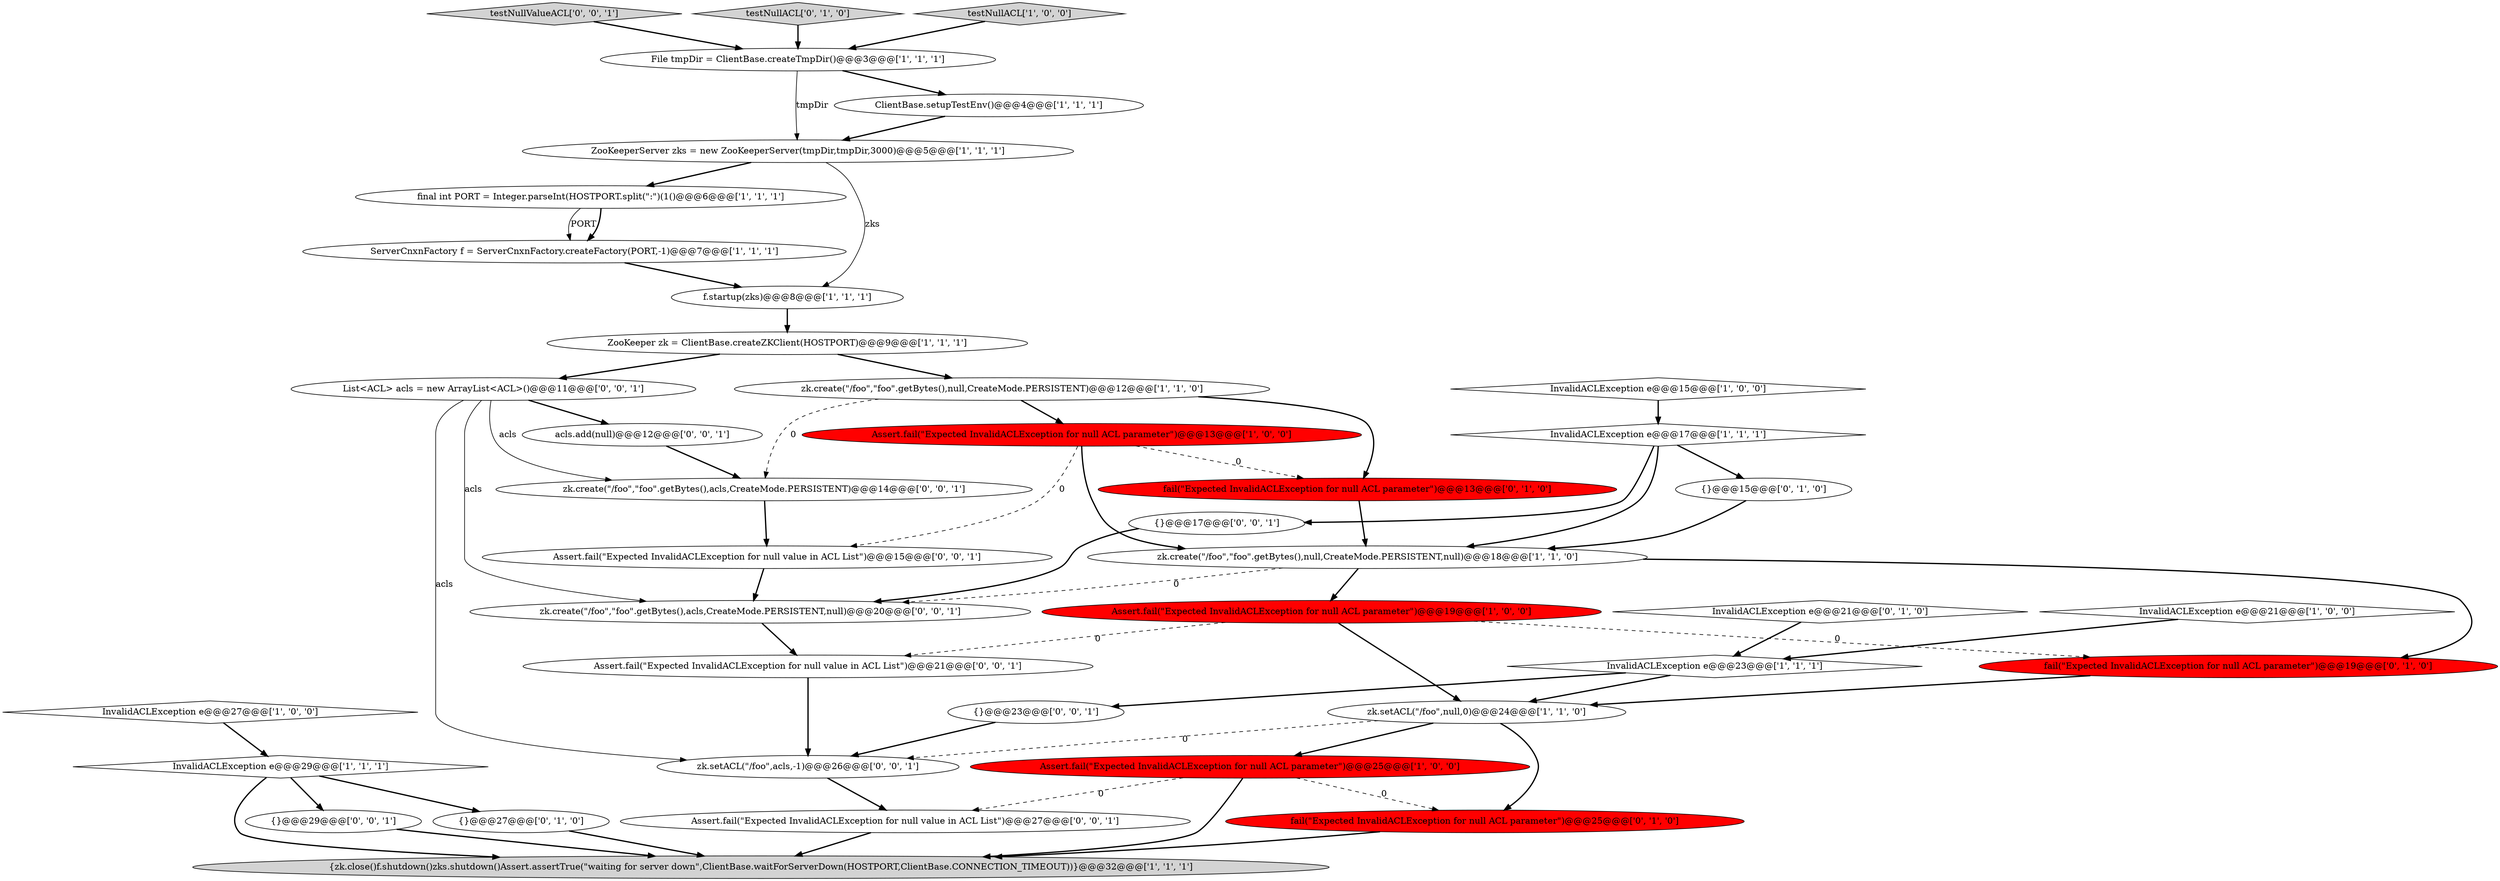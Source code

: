 digraph {
38 [style = filled, label = "testNullValueACL['0', '0', '1']", fillcolor = lightgray, shape = diamond image = "AAA0AAABBB3BBB"];
12 [style = filled, label = "InvalidACLException e@@@23@@@['1', '1', '1']", fillcolor = white, shape = diamond image = "AAA0AAABBB1BBB"];
18 [style = filled, label = "ServerCnxnFactory f = ServerCnxnFactory.createFactory(PORT,-1)@@@7@@@['1', '1', '1']", fillcolor = white, shape = ellipse image = "AAA0AAABBB1BBB"];
14 [style = filled, label = "File tmpDir = ClientBase.createTmpDir()@@@3@@@['1', '1', '1']", fillcolor = white, shape = ellipse image = "AAA0AAABBB1BBB"];
23 [style = filled, label = "testNullACL['0', '1', '0']", fillcolor = lightgray, shape = diamond image = "AAA0AAABBB2BBB"];
17 [style = filled, label = "InvalidACLException e@@@27@@@['1', '0', '0']", fillcolor = white, shape = diamond image = "AAA0AAABBB1BBB"];
25 [style = filled, label = "fail(\"Expected InvalidACLException for null ACL parameter\")@@@13@@@['0', '1', '0']", fillcolor = red, shape = ellipse image = "AAA1AAABBB2BBB"];
36 [style = filled, label = "{}@@@29@@@['0', '0', '1']", fillcolor = white, shape = ellipse image = "AAA0AAABBB3BBB"];
37 [style = filled, label = "zk.create(\"/foo\",\"foo\".getBytes(),acls,CreateMode.PERSISTENT)@@@14@@@['0', '0', '1']", fillcolor = white, shape = ellipse image = "AAA0AAABBB3BBB"];
4 [style = filled, label = "zk.create(\"/foo\",\"foo\".getBytes(),null,CreateMode.PERSISTENT)@@@12@@@['1', '1', '0']", fillcolor = white, shape = ellipse image = "AAA0AAABBB1BBB"];
13 [style = filled, label = "final int PORT = Integer.parseInt(HOSTPORT.split(\":\")(1()@@@6@@@['1', '1', '1']", fillcolor = white, shape = ellipse image = "AAA0AAABBB1BBB"];
22 [style = filled, label = "{}@@@27@@@['0', '1', '0']", fillcolor = white, shape = ellipse image = "AAA0AAABBB2BBB"];
9 [style = filled, label = "InvalidACLException e@@@17@@@['1', '1', '1']", fillcolor = white, shape = diamond image = "AAA0AAABBB1BBB"];
20 [style = filled, label = "f.startup(zks)@@@8@@@['1', '1', '1']", fillcolor = white, shape = ellipse image = "AAA0AAABBB1BBB"];
24 [style = filled, label = "{}@@@15@@@['0', '1', '0']", fillcolor = white, shape = ellipse image = "AAA0AAABBB2BBB"];
21 [style = filled, label = "InvalidACLException e@@@21@@@['0', '1', '0']", fillcolor = white, shape = diamond image = "AAA0AAABBB2BBB"];
0 [style = filled, label = "ZooKeeper zk = ClientBase.createZKClient(HOSTPORT)@@@9@@@['1', '1', '1']", fillcolor = white, shape = ellipse image = "AAA0AAABBB1BBB"];
29 [style = filled, label = "Assert.fail(\"Expected InvalidACLException for null value in ACL List\")@@@21@@@['0', '0', '1']", fillcolor = white, shape = ellipse image = "AAA0AAABBB3BBB"];
31 [style = filled, label = "zk.create(\"/foo\",\"foo\".getBytes(),acls,CreateMode.PERSISTENT,null)@@@20@@@['0', '0', '1']", fillcolor = white, shape = ellipse image = "AAA0AAABBB3BBB"];
34 [style = filled, label = "acls.add(null)@@@12@@@['0', '0', '1']", fillcolor = white, shape = ellipse image = "AAA0AAABBB3BBB"];
5 [style = filled, label = "InvalidACLException e@@@15@@@['1', '0', '0']", fillcolor = white, shape = diamond image = "AAA0AAABBB1BBB"];
19 [style = filled, label = "InvalidACLException e@@@29@@@['1', '1', '1']", fillcolor = white, shape = diamond image = "AAA0AAABBB1BBB"];
3 [style = filled, label = "Assert.fail(\"Expected InvalidACLException for null ACL parameter\")@@@13@@@['1', '0', '0']", fillcolor = red, shape = ellipse image = "AAA1AAABBB1BBB"];
16 [style = filled, label = "ZooKeeperServer zks = new ZooKeeperServer(tmpDir,tmpDir,3000)@@@5@@@['1', '1', '1']", fillcolor = white, shape = ellipse image = "AAA0AAABBB1BBB"];
28 [style = filled, label = "List<ACL> acls = new ArrayList<ACL>()@@@11@@@['0', '0', '1']", fillcolor = white, shape = ellipse image = "AAA0AAABBB3BBB"];
30 [style = filled, label = "{}@@@23@@@['0', '0', '1']", fillcolor = white, shape = ellipse image = "AAA0AAABBB3BBB"];
35 [style = filled, label = "zk.setACL(\"/foo\",acls,-1)@@@26@@@['0', '0', '1']", fillcolor = white, shape = ellipse image = "AAA0AAABBB3BBB"];
39 [style = filled, label = "Assert.fail(\"Expected InvalidACLException for null value in ACL List\")@@@27@@@['0', '0', '1']", fillcolor = white, shape = ellipse image = "AAA0AAABBB3BBB"];
27 [style = filled, label = "fail(\"Expected InvalidACLException for null ACL parameter\")@@@19@@@['0', '1', '0']", fillcolor = red, shape = ellipse image = "AAA1AAABBB2BBB"];
1 [style = filled, label = "zk.setACL(\"/foo\",null,0)@@@24@@@['1', '1', '0']", fillcolor = white, shape = ellipse image = "AAA0AAABBB1BBB"];
6 [style = filled, label = "Assert.fail(\"Expected InvalidACLException for null ACL parameter\")@@@25@@@['1', '0', '0']", fillcolor = red, shape = ellipse image = "AAA1AAABBB1BBB"];
26 [style = filled, label = "fail(\"Expected InvalidACLException for null ACL parameter\")@@@25@@@['0', '1', '0']", fillcolor = red, shape = ellipse image = "AAA1AAABBB2BBB"];
33 [style = filled, label = "Assert.fail(\"Expected InvalidACLException for null value in ACL List\")@@@15@@@['0', '0', '1']", fillcolor = white, shape = ellipse image = "AAA0AAABBB3BBB"];
2 [style = filled, label = "testNullACL['1', '0', '0']", fillcolor = lightgray, shape = diamond image = "AAA0AAABBB1BBB"];
15 [style = filled, label = "ClientBase.setupTestEnv()@@@4@@@['1', '1', '1']", fillcolor = white, shape = ellipse image = "AAA0AAABBB1BBB"];
8 [style = filled, label = "InvalidACLException e@@@21@@@['1', '0', '0']", fillcolor = white, shape = diamond image = "AAA0AAABBB1BBB"];
11 [style = filled, label = "Assert.fail(\"Expected InvalidACLException for null ACL parameter\")@@@19@@@['1', '0', '0']", fillcolor = red, shape = ellipse image = "AAA1AAABBB1BBB"];
32 [style = filled, label = "{}@@@17@@@['0', '0', '1']", fillcolor = white, shape = ellipse image = "AAA0AAABBB3BBB"];
7 [style = filled, label = "{zk.close()f.shutdown()zks.shutdown()Assert.assertTrue(\"waiting for server down\",ClientBase.waitForServerDown(HOSTPORT,ClientBase.CONNECTION_TIMEOUT))}@@@32@@@['1', '1', '1']", fillcolor = lightgray, shape = ellipse image = "AAA0AAABBB1BBB"];
10 [style = filled, label = "zk.create(\"/foo\",\"foo\".getBytes(),null,CreateMode.PERSISTENT,null)@@@18@@@['1', '1', '0']", fillcolor = white, shape = ellipse image = "AAA0AAABBB1BBB"];
24->10 [style = bold, label=""];
4->3 [style = bold, label=""];
16->13 [style = bold, label=""];
27->1 [style = bold, label=""];
26->7 [style = bold, label=""];
1->35 [style = dashed, label="0"];
5->9 [style = bold, label=""];
4->25 [style = bold, label=""];
28->34 [style = bold, label=""];
11->1 [style = bold, label=""];
3->33 [style = dashed, label="0"];
10->27 [style = bold, label=""];
28->35 [style = solid, label="acls"];
20->0 [style = bold, label=""];
9->32 [style = bold, label=""];
35->39 [style = bold, label=""];
10->31 [style = dashed, label="0"];
11->29 [style = dashed, label="0"];
28->31 [style = solid, label="acls"];
31->29 [style = bold, label=""];
12->30 [style = bold, label=""];
19->36 [style = bold, label=""];
9->10 [style = bold, label=""];
1->26 [style = bold, label=""];
15->16 [style = bold, label=""];
12->1 [style = bold, label=""];
13->18 [style = solid, label="PORT"];
17->19 [style = bold, label=""];
22->7 [style = bold, label=""];
38->14 [style = bold, label=""];
21->12 [style = bold, label=""];
23->14 [style = bold, label=""];
3->10 [style = bold, label=""];
18->20 [style = bold, label=""];
1->6 [style = bold, label=""];
30->35 [style = bold, label=""];
34->37 [style = bold, label=""];
39->7 [style = bold, label=""];
14->16 [style = solid, label="tmpDir"];
0->4 [style = bold, label=""];
36->7 [style = bold, label=""];
6->26 [style = dashed, label="0"];
2->14 [style = bold, label=""];
33->31 [style = bold, label=""];
16->20 [style = solid, label="zks"];
25->10 [style = bold, label=""];
14->15 [style = bold, label=""];
28->37 [style = solid, label="acls"];
29->35 [style = bold, label=""];
11->27 [style = dashed, label="0"];
4->37 [style = dashed, label="0"];
6->7 [style = bold, label=""];
37->33 [style = bold, label=""];
19->22 [style = bold, label=""];
19->7 [style = bold, label=""];
9->24 [style = bold, label=""];
8->12 [style = bold, label=""];
32->31 [style = bold, label=""];
0->28 [style = bold, label=""];
13->18 [style = bold, label=""];
6->39 [style = dashed, label="0"];
10->11 [style = bold, label=""];
3->25 [style = dashed, label="0"];
}
